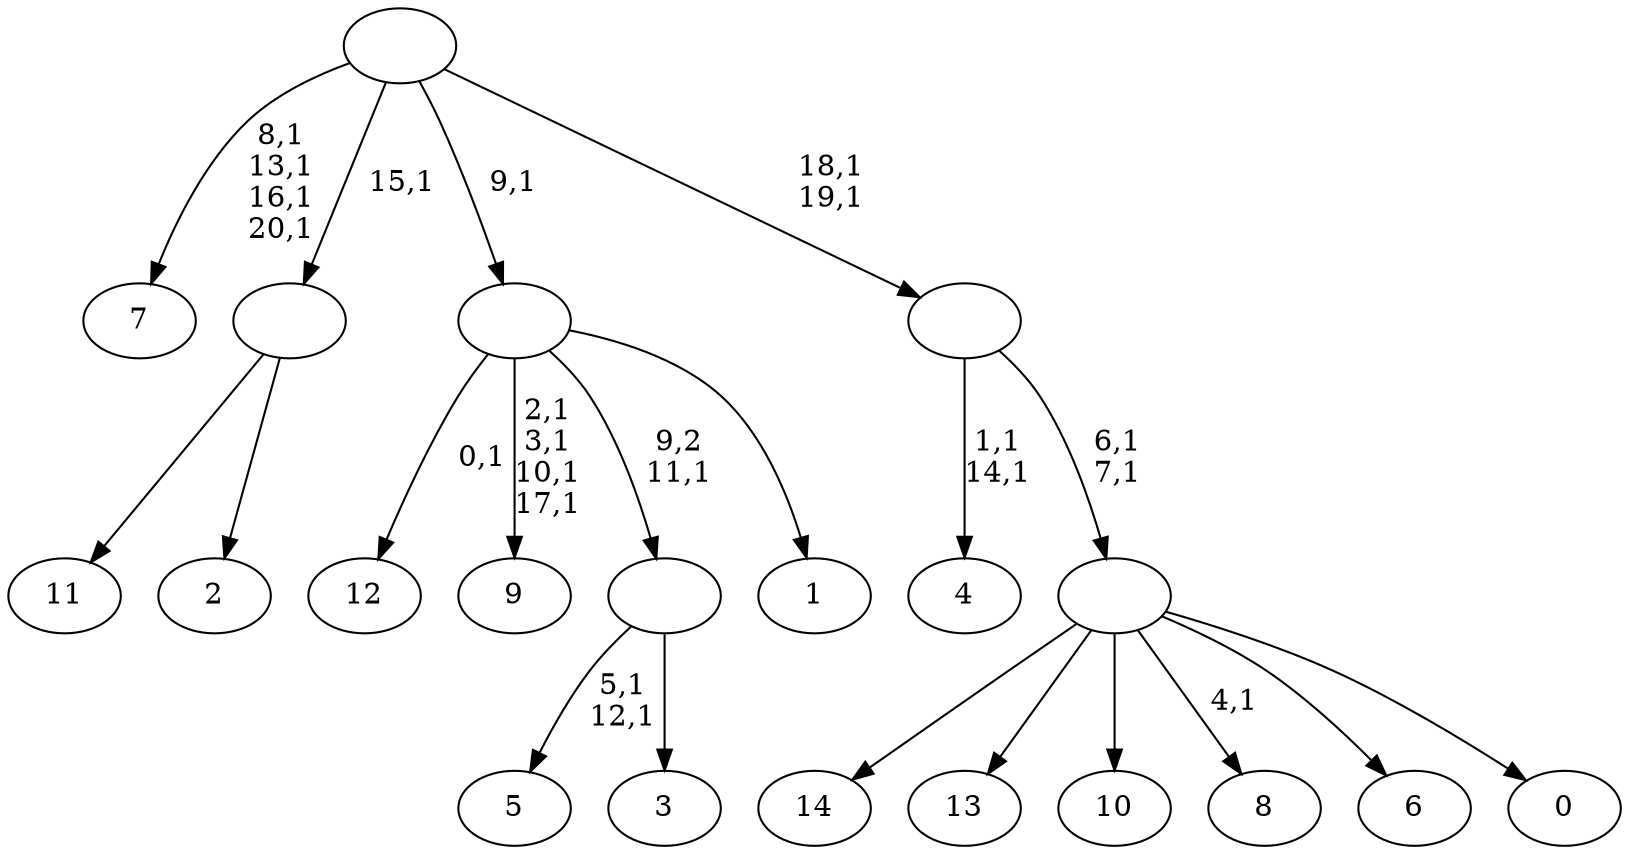 digraph T {
	36 [label="14"]
	35 [label="13"]
	34 [label="12"]
	32 [label="11"]
	31 [label="10"]
	30 [label="9"]
	25 [label="8"]
	23 [label="7"]
	18 [label="6"]
	17 [label="5"]
	14 [label="4"]
	11 [label="3"]
	10 [label=""]
	9 [label="2"]
	8 [label=""]
	7 [label="1"]
	6 [label=""]
	5 [label="0"]
	4 [label=""]
	2 [label=""]
	0 [label=""]
	10 -> 17 [label="5,1\n12,1"]
	10 -> 11 [label=""]
	8 -> 32 [label=""]
	8 -> 9 [label=""]
	6 -> 30 [label="2,1\n3,1\n10,1\n17,1"]
	6 -> 34 [label="0,1"]
	6 -> 10 [label="9,2\n11,1"]
	6 -> 7 [label=""]
	4 -> 25 [label="4,1"]
	4 -> 36 [label=""]
	4 -> 35 [label=""]
	4 -> 31 [label=""]
	4 -> 18 [label=""]
	4 -> 5 [label=""]
	2 -> 4 [label="6,1\n7,1"]
	2 -> 14 [label="1,1\n14,1"]
	0 -> 2 [label="18,1\n19,1"]
	0 -> 23 [label="8,1\n13,1\n16,1\n20,1"]
	0 -> 8 [label="15,1"]
	0 -> 6 [label="9,1"]
}
